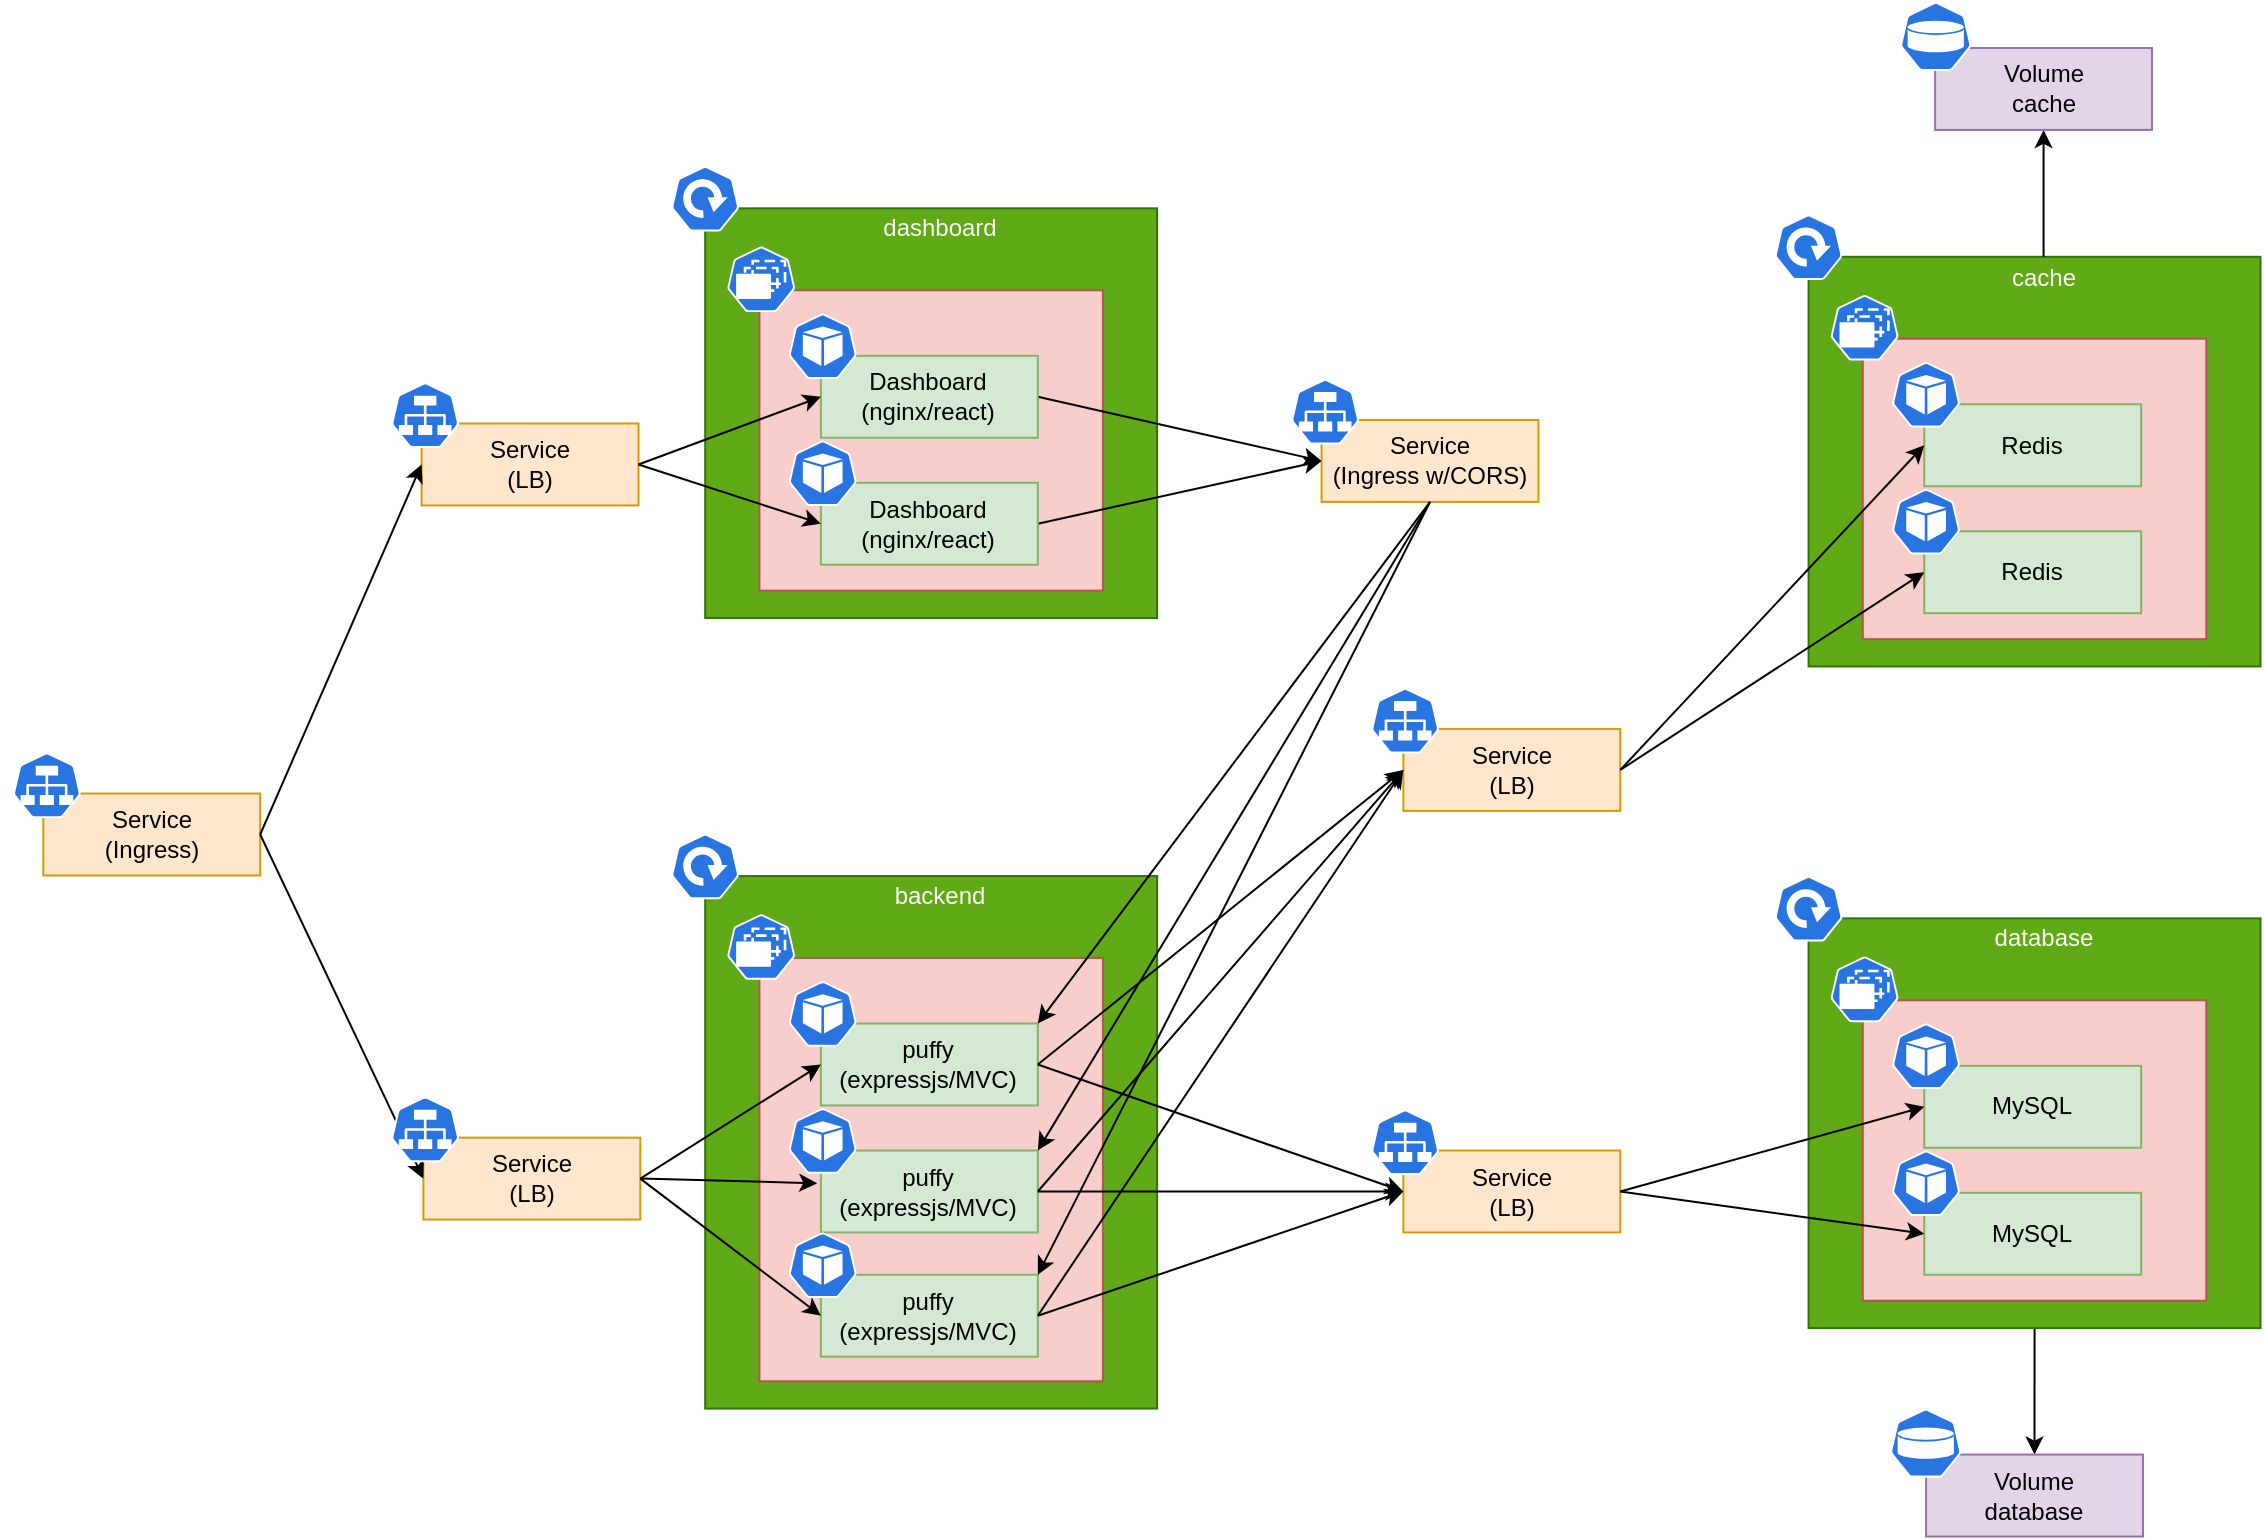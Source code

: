 <mxfile version="18.0.3" type="device"><diagram id="irhEw0uH0GS0nIj7a5ck" name="Page-1"><mxGraphModel dx="2598" dy="2594" grid="1" gridSize="10" guides="1" tooltips="1" connect="1" arrows="1" fold="1" page="1" pageScale="1" pageWidth="1169" pageHeight="827" math="0" shadow="0"><root><mxCell id="0"/><mxCell id="1" parent="0"/><mxCell id="BM_QWDOQMdOMQMFDWKTQ-16" value="" style="rounded=0;whiteSpace=wrap;html=1;fillColor=#60a917;fontColor=#ffffff;strokeColor=#2D7600;" parent="1" vertex="1"><mxGeometry x="-807.4" y="-1195.977" width="225.96" height="266.267" as="geometry"/></mxCell><mxCell id="BM_QWDOQMdOMQMFDWKTQ-15" value="" style="rounded=0;whiteSpace=wrap;html=1;fillColor=#f8cecc;strokeColor=#b85450;" parent="1" vertex="1"><mxGeometry x="-780.284" y="-1155.013" width="171.73" height="211.648" as="geometry"/></mxCell><mxCell id="BM_QWDOQMdOMQMFDWKTQ-1" value="Service&lt;br&gt;(Ingress)" style="rounded=0;whiteSpace=wrap;html=1;fillColor=#ffe6cc;strokeColor=#d79b00;" parent="1" vertex="1"><mxGeometry x="-1138.362" y="-1237.231" width="108.461" height="40.964" as="geometry"/></mxCell><mxCell id="BM_QWDOQMdOMQMFDWKTQ-2" value="" style="sketch=0;html=1;dashed=0;whitespace=wrap;fillColor=#2875E2;strokeColor=#ffffff;points=[[0.005,0.63,0],[0.1,0.2,0],[0.9,0.2,0],[0.5,0,0],[0.995,0.63,0],[0.72,0.99,0],[0.5,1,0],[0.28,0.99,0]];shape=mxgraph.kubernetes.icon;prIcon=svc" parent="1" vertex="1"><mxGeometry x="-1159.15" y="-1257.713" width="45.192" height="32.771" as="geometry"/></mxCell><mxCell id="BM_QWDOQMdOMQMFDWKTQ-3" value="Service&lt;br&gt;(LB)" style="rounded=0;whiteSpace=wrap;html=1;fillColor=#ffe6cc;strokeColor=#d79b00;" parent="1" vertex="1"><mxGeometry x="-948.306" y="-1065.179" width="108.461" height="40.964" as="geometry"/></mxCell><mxCell id="BM_QWDOQMdOMQMFDWKTQ-22" style="edgeStyle=none;rounded=0;orthogonalLoop=1;jettySize=auto;html=1;exitX=1;exitY=0.5;exitDx=0;exitDy=0;entryX=0;entryY=0.5;entryDx=0;entryDy=0;" parent="1" source="BM_QWDOQMdOMQMFDWKTQ-1" target="BM_QWDOQMdOMQMFDWKTQ-3" edge="1"><mxGeometry relative="1" as="geometry"/></mxCell><mxCell id="BM_QWDOQMdOMQMFDWKTQ-4" value="" style="sketch=0;html=1;dashed=0;whitespace=wrap;fillColor=#2875E2;strokeColor=#ffffff;points=[[0.005,0.63,0],[0.1,0.2,0],[0.9,0.2,0],[0.5,0,0],[0.995,0.63,0],[0.72,0.99,0],[0.5,1,0],[0.28,0.99,0]];shape=mxgraph.kubernetes.icon;prIcon=svc" parent="1" vertex="1"><mxGeometry x="-969.998" y="-1085.661" width="45.192" height="32.771" as="geometry"/></mxCell><mxCell id="BM_QWDOQMdOMQMFDWKTQ-5" value="Service&lt;br&gt;(LB)" style="rounded=0;whiteSpace=wrap;html=1;fillColor=#ffe6cc;strokeColor=#d79b00;" parent="1" vertex="1"><mxGeometry x="-949.209" y="-1422.25" width="108.461" height="40.964" as="geometry"/></mxCell><mxCell id="BM_QWDOQMdOMQMFDWKTQ-36" style="edgeStyle=none;rounded=0;orthogonalLoop=1;jettySize=auto;html=1;exitX=1;exitY=0.5;exitDx=0;exitDy=0;entryX=0;entryY=0.5;entryDx=0;entryDy=0;fontColor=#FFFDFA;" parent="1" source="BM_QWDOQMdOMQMFDWKTQ-1" target="BM_QWDOQMdOMQMFDWKTQ-5" edge="1"><mxGeometry relative="1" as="geometry"/></mxCell><mxCell id="BM_QWDOQMdOMQMFDWKTQ-6" value="" style="sketch=0;html=1;dashed=0;whitespace=wrap;fillColor=#2875E2;strokeColor=#ffffff;points=[[0.005,0.63,0],[0.1,0.2,0],[0.9,0.2,0],[0.5,0,0],[0.995,0.63,0],[0.72,0.99,0],[0.5,1,0],[0.28,0.99,0]];shape=mxgraph.kubernetes.icon;prIcon=svc" parent="1" vertex="1"><mxGeometry x="-969.998" y="-1442.732" width="45.192" height="32.771" as="geometry"/></mxCell><mxCell id="BM_QWDOQMdOMQMFDWKTQ-7" value="Service&lt;br&gt;(Ingress w/CORS)" style="rounded=0;whiteSpace=wrap;html=1;fillColor=#ffe6cc;strokeColor=#d79b00;" parent="1" vertex="1"><mxGeometry x="-499.215" y="-1424.01" width="108.461" height="40.964" as="geometry"/></mxCell><mxCell id="BM_QWDOQMdOMQMFDWKTQ-8" value="" style="sketch=0;html=1;dashed=0;whitespace=wrap;fillColor=#2875E2;strokeColor=#ffffff;points=[[0.005,0.63,0],[0.1,0.2,0],[0.9,0.2,0],[0.5,0,0],[0.995,0.63,0],[0.72,0.99,0],[0.5,1,0],[0.28,0.99,0]];shape=mxgraph.kubernetes.icon;prIcon=svc" parent="1" vertex="1"><mxGeometry x="-520.004" y="-1444.492" width="45.192" height="32.771" as="geometry"/></mxCell><mxCell id="BM_QWDOQMdOMQMFDWKTQ-9" value="puffy&lt;br&gt;(expressjs/MVC)" style="rounded=0;whiteSpace=wrap;html=1;fillColor=#d5e8d4;strokeColor=#82b366;" parent="1" vertex="1"><mxGeometry x="-749.554" y="-1122.242" width="108.461" height="40.964" as="geometry"/></mxCell><mxCell id="BM_QWDOQMdOMQMFDWKTQ-19" style="rounded=0;orthogonalLoop=1;jettySize=auto;html=1;exitX=1;exitY=0.5;exitDx=0;exitDy=0;entryX=0;entryY=0.5;entryDx=0;entryDy=0;" parent="1" source="BM_QWDOQMdOMQMFDWKTQ-3" target="BM_QWDOQMdOMQMFDWKTQ-9" edge="1"><mxGeometry relative="1" as="geometry"/></mxCell><mxCell id="BM_QWDOQMdOMQMFDWKTQ-44" style="edgeStyle=none;rounded=0;orthogonalLoop=1;jettySize=auto;html=1;exitX=0.5;exitY=1;exitDx=0;exitDy=0;entryX=1;entryY=0;entryDx=0;entryDy=0;fontColor=#FFFDFA;" parent="1" source="BM_QWDOQMdOMQMFDWKTQ-7" target="BM_QWDOQMdOMQMFDWKTQ-9" edge="1"><mxGeometry relative="1" as="geometry"/></mxCell><mxCell id="BM_QWDOQMdOMQMFDWKTQ-10" value="" style="sketch=0;html=1;dashed=0;whitespace=wrap;fillColor=#2875E2;strokeColor=#ffffff;points=[[0.005,0.63,0],[0.1,0.2,0],[0.9,0.2,0],[0.5,0,0],[0.995,0.63,0],[0.72,0.99,0],[0.5,1,0],[0.28,0.99,0]];shape=mxgraph.kubernetes.icon;prIcon=pod" parent="1" vertex="1"><mxGeometry x="-771.246" y="-1143.406" width="45.192" height="32.771" as="geometry"/></mxCell><mxCell id="BM_QWDOQMdOMQMFDWKTQ-11" value="puffy&lt;br&gt;(expressjs/MVC)" style="rounded=0;whiteSpace=wrap;html=1;fillColor=#d5e8d4;strokeColor=#82b366;" parent="1" vertex="1"><mxGeometry x="-749.554" y="-1058.747" width="108.461" height="40.964" as="geometry"/></mxCell><mxCell id="BM_QWDOQMdOMQMFDWKTQ-20" style="edgeStyle=none;rounded=0;orthogonalLoop=1;jettySize=auto;html=1;exitX=1;exitY=0.5;exitDx=0;exitDy=0;entryX=-0.017;entryY=0.4;entryDx=0;entryDy=0;entryPerimeter=0;" parent="1" source="BM_QWDOQMdOMQMFDWKTQ-3" target="BM_QWDOQMdOMQMFDWKTQ-11" edge="1"><mxGeometry relative="1" as="geometry"/></mxCell><mxCell id="BM_QWDOQMdOMQMFDWKTQ-45" style="edgeStyle=none;rounded=0;orthogonalLoop=1;jettySize=auto;html=1;exitX=0.5;exitY=1;exitDx=0;exitDy=0;entryX=1;entryY=0;entryDx=0;entryDy=0;fontColor=#FFFDFA;" parent="1" source="BM_QWDOQMdOMQMFDWKTQ-7" target="BM_QWDOQMdOMQMFDWKTQ-11" edge="1"><mxGeometry relative="1" as="geometry"/></mxCell><mxCell id="BM_QWDOQMdOMQMFDWKTQ-12" value="" style="sketch=0;html=1;dashed=0;whitespace=wrap;fillColor=#2875E2;strokeColor=#ffffff;points=[[0.005,0.63,0],[0.1,0.2,0],[0.9,0.2,0],[0.5,0,0],[0.995,0.63,0],[0.72,0.99,0],[0.5,1,0],[0.28,0.99,0]];shape=mxgraph.kubernetes.icon;prIcon=pod" parent="1" vertex="1"><mxGeometry x="-771.246" y="-1079.912" width="45.192" height="32.771" as="geometry"/></mxCell><mxCell id="BM_QWDOQMdOMQMFDWKTQ-13" value="puffy&lt;br&gt;(expressjs/MVC)" style="rounded=0;whiteSpace=wrap;html=1;fillColor=#d5e8d4;strokeColor=#82b366;" parent="1" vertex="1"><mxGeometry x="-749.554" y="-996.618" width="108.461" height="40.964" as="geometry"/></mxCell><mxCell id="BM_QWDOQMdOMQMFDWKTQ-21" style="edgeStyle=none;rounded=0;orthogonalLoop=1;jettySize=auto;html=1;exitX=1;exitY=0.5;exitDx=0;exitDy=0;entryX=0;entryY=0.5;entryDx=0;entryDy=0;" parent="1" source="BM_QWDOQMdOMQMFDWKTQ-3" target="BM_QWDOQMdOMQMFDWKTQ-13" edge="1"><mxGeometry relative="1" as="geometry"/></mxCell><mxCell id="BM_QWDOQMdOMQMFDWKTQ-48" style="edgeStyle=none;rounded=0;orthogonalLoop=1;jettySize=auto;html=1;exitX=0.5;exitY=1;exitDx=0;exitDy=0;entryX=1;entryY=0;entryDx=0;entryDy=0;fontColor=#FFFDFA;" parent="1" source="BM_QWDOQMdOMQMFDWKTQ-7" target="BM_QWDOQMdOMQMFDWKTQ-13" edge="1"><mxGeometry relative="1" as="geometry"/></mxCell><mxCell id="BM_QWDOQMdOMQMFDWKTQ-14" value="" style="sketch=0;html=1;dashed=0;whitespace=wrap;fillColor=#2875E2;strokeColor=#ffffff;points=[[0.005,0.63,0],[0.1,0.2,0],[0.9,0.2,0],[0.5,0,0],[0.995,0.63,0],[0.72,0.99,0],[0.5,1,0],[0.28,0.99,0]];shape=mxgraph.kubernetes.icon;prIcon=pod" parent="1" vertex="1"><mxGeometry x="-771.246" y="-1017.783" width="45.192" height="32.771" as="geometry"/></mxCell><mxCell id="BM_QWDOQMdOMQMFDWKTQ-17" value="" style="sketch=0;html=1;dashed=0;whitespace=wrap;fillColor=#2875E2;strokeColor=#ffffff;points=[[0.005,0.63,0],[0.1,0.2,0],[0.9,0.2,0],[0.5,0,0],[0.995,0.63,0],[0.72,0.99,0],[0.5,1,0],[0.28,0.99,0]];shape=mxgraph.kubernetes.icon;prIcon=deploy" parent="1" vertex="1"><mxGeometry x="-829.995" y="-1217.142" width="45.192" height="32.771" as="geometry"/></mxCell><mxCell id="BM_QWDOQMdOMQMFDWKTQ-18" value="" style="sketch=0;html=1;dashed=0;whitespace=wrap;fillColor=#2875E2;strokeColor=#ffffff;points=[[0.005,0.63,0],[0.1,0.2,0],[0.9,0.2,0],[0.5,0,0],[0.995,0.63,0],[0.72,0.99,0],[0.5,1,0],[0.28,0.99,0]];shape=mxgraph.kubernetes.icon;prIcon=rs" parent="1" vertex="1"><mxGeometry x="-801.976" y="-1176.861" width="45.192" height="32.771" as="geometry"/></mxCell><mxCell id="BM_QWDOQMdOMQMFDWKTQ-24" value="backend" style="text;html=1;align=center;verticalAlign=middle;whiteSpace=wrap;rounded=0;fontColor=#FFFDFA;" parent="1" vertex="1"><mxGeometry x="-717.016" y="-1195.977" width="54.23" height="20.482" as="geometry"/></mxCell><mxCell id="BM_QWDOQMdOMQMFDWKTQ-25" value="" style="rounded=0;whiteSpace=wrap;html=1;fillColor=#60a917;fontColor=#ffffff;strokeColor=#2D7600;" parent="1" vertex="1"><mxGeometry x="-807.4" y="-1529.835" width="225.96" height="204.821" as="geometry"/></mxCell><mxCell id="BM_QWDOQMdOMQMFDWKTQ-26" value="" style="rounded=0;whiteSpace=wrap;html=1;fillColor=#f8cecc;strokeColor=#b85450;" parent="1" vertex="1"><mxGeometry x="-780.284" y="-1488.871" width="171.73" height="150.202" as="geometry"/></mxCell><mxCell id="BM_QWDOQMdOMQMFDWKTQ-39" style="edgeStyle=none;rounded=0;orthogonalLoop=1;jettySize=auto;html=1;exitX=1;exitY=0.5;exitDx=0;exitDy=0;entryX=0;entryY=0.5;entryDx=0;entryDy=0;fontColor=#FFFDFA;" parent="1" source="BM_QWDOQMdOMQMFDWKTQ-27" target="BM_QWDOQMdOMQMFDWKTQ-7" edge="1"><mxGeometry relative="1" as="geometry"/></mxCell><mxCell id="BM_QWDOQMdOMQMFDWKTQ-27" value="Dashboard&lt;br&gt;(nginx/react)" style="rounded=0;whiteSpace=wrap;html=1;fillColor=#d5e8d4;strokeColor=#82b366;" parent="1" vertex="1"><mxGeometry x="-749.554" y="-1456.1" width="108.461" height="40.964" as="geometry"/></mxCell><mxCell id="BM_QWDOQMdOMQMFDWKTQ-28" value="" style="sketch=0;html=1;dashed=0;whitespace=wrap;fillColor=#2875E2;strokeColor=#ffffff;points=[[0.005,0.63,0],[0.1,0.2,0],[0.9,0.2,0],[0.5,0,0],[0.995,0.63,0],[0.72,0.99,0],[0.5,1,0],[0.28,0.99,0]];shape=mxgraph.kubernetes.icon;prIcon=pod" parent="1" vertex="1"><mxGeometry x="-771.246" y="-1477.264" width="45.192" height="32.771" as="geometry"/></mxCell><mxCell id="BM_QWDOQMdOMQMFDWKTQ-41" style="edgeStyle=none;rounded=0;orthogonalLoop=1;jettySize=auto;html=1;exitX=1;exitY=0.5;exitDx=0;exitDy=0;entryX=0;entryY=0.5;entryDx=0;entryDy=0;fontColor=#FFFDFA;" parent="1" source="BM_QWDOQMdOMQMFDWKTQ-29" target="BM_QWDOQMdOMQMFDWKTQ-7" edge="1"><mxGeometry relative="1" as="geometry"/></mxCell><mxCell id="BM_QWDOQMdOMQMFDWKTQ-29" value="Dashboard&lt;br&gt;(nginx/react)" style="rounded=0;whiteSpace=wrap;html=1;fillColor=#d5e8d4;strokeColor=#82b366;" parent="1" vertex="1"><mxGeometry x="-749.554" y="-1392.605" width="108.461" height="40.964" as="geometry"/></mxCell><mxCell id="BM_QWDOQMdOMQMFDWKTQ-30" value="" style="sketch=0;html=1;dashed=0;whitespace=wrap;fillColor=#2875E2;strokeColor=#ffffff;points=[[0.005,0.63,0],[0.1,0.2,0],[0.9,0.2,0],[0.5,0,0],[0.995,0.63,0],[0.72,0.99,0],[0.5,1,0],[0.28,0.99,0]];shape=mxgraph.kubernetes.icon;prIcon=pod" parent="1" vertex="1"><mxGeometry x="-771.246" y="-1413.77" width="45.192" height="32.771" as="geometry"/></mxCell><mxCell id="BM_QWDOQMdOMQMFDWKTQ-33" value="" style="sketch=0;html=1;dashed=0;whitespace=wrap;fillColor=#2875E2;strokeColor=#ffffff;points=[[0.005,0.63,0],[0.1,0.2,0],[0.9,0.2,0],[0.5,0,0],[0.995,0.63,0],[0.72,0.99,0],[0.5,1,0],[0.28,0.99,0]];shape=mxgraph.kubernetes.icon;prIcon=deploy" parent="1" vertex="1"><mxGeometry x="-829.995" y="-1551" width="45.192" height="32.771" as="geometry"/></mxCell><mxCell id="BM_QWDOQMdOMQMFDWKTQ-34" value="" style="sketch=0;html=1;dashed=0;whitespace=wrap;fillColor=#2875E2;strokeColor=#ffffff;points=[[0.005,0.63,0],[0.1,0.2,0],[0.9,0.2,0],[0.5,0,0],[0.995,0.63,0],[0.72,0.99,0],[0.5,1,0],[0.28,0.99,0]];shape=mxgraph.kubernetes.icon;prIcon=rs" parent="1" vertex="1"><mxGeometry x="-801.976" y="-1510.719" width="45.192" height="32.771" as="geometry"/></mxCell><mxCell id="BM_QWDOQMdOMQMFDWKTQ-35" value="dashboard" style="text;html=1;align=center;verticalAlign=middle;whiteSpace=wrap;rounded=0;fontColor=#FFFDFA;" parent="1" vertex="1"><mxGeometry x="-717.016" y="-1529.835" width="54.23" height="20.482" as="geometry"/></mxCell><mxCell id="BM_QWDOQMdOMQMFDWKTQ-42" style="edgeStyle=none;rounded=0;orthogonalLoop=1;jettySize=auto;html=1;exitX=1;exitY=0.5;exitDx=0;exitDy=0;entryX=0;entryY=0.5;entryDx=0;entryDy=0;fontColor=#FFFDFA;" parent="1" source="BM_QWDOQMdOMQMFDWKTQ-5" target="BM_QWDOQMdOMQMFDWKTQ-27" edge="1"><mxGeometry relative="1" as="geometry"/></mxCell><mxCell id="BM_QWDOQMdOMQMFDWKTQ-43" style="edgeStyle=none;rounded=0;orthogonalLoop=1;jettySize=auto;html=1;exitX=1;exitY=0.5;exitDx=0;exitDy=0;entryX=0;entryY=0.5;entryDx=0;entryDy=0;fontColor=#FFFDFA;" parent="1" source="BM_QWDOQMdOMQMFDWKTQ-5" target="BM_QWDOQMdOMQMFDWKTQ-29" edge="1"><mxGeometry relative="1" as="geometry"/></mxCell><mxCell id="BM_QWDOQMdOMQMFDWKTQ-49" value="Service&lt;br&gt;(LB)" style="rounded=0;whiteSpace=wrap;html=1;fillColor=#ffe6cc;strokeColor=#d79b00;" parent="1" vertex="1"><mxGeometry x="-458.311" y="-1058.746" width="108.461" height="40.964" as="geometry"/></mxCell><mxCell id="BM_QWDOQMdOMQMFDWKTQ-54" style="edgeStyle=none;rounded=0;orthogonalLoop=1;jettySize=auto;html=1;exitX=1;exitY=0.5;exitDx=0;exitDy=0;entryX=0;entryY=0.5;entryDx=0;entryDy=0;fontColor=#FFFDFA;" parent="1" source="BM_QWDOQMdOMQMFDWKTQ-9" target="BM_QWDOQMdOMQMFDWKTQ-49" edge="1"><mxGeometry relative="1" as="geometry"/></mxCell><mxCell id="BM_QWDOQMdOMQMFDWKTQ-56" style="edgeStyle=none;rounded=0;orthogonalLoop=1;jettySize=auto;html=1;exitX=1;exitY=0.5;exitDx=0;exitDy=0;fontColor=#FFFDFA;entryX=0;entryY=0.5;entryDx=0;entryDy=0;" parent="1" source="BM_QWDOQMdOMQMFDWKTQ-11" target="BM_QWDOQMdOMQMFDWKTQ-49" edge="1"><mxGeometry relative="1" as="geometry"><mxPoint x="-119.735" y="-950.482" as="targetPoint"/></mxGeometry></mxCell><mxCell id="BM_QWDOQMdOMQMFDWKTQ-58" style="edgeStyle=none;rounded=0;orthogonalLoop=1;jettySize=auto;html=1;exitX=1;exitY=0.5;exitDx=0;exitDy=0;entryX=0;entryY=0.5;entryDx=0;entryDy=0;fontColor=#FFFDFA;" parent="1" source="BM_QWDOQMdOMQMFDWKTQ-13" target="BM_QWDOQMdOMQMFDWKTQ-49" edge="1"><mxGeometry relative="1" as="geometry"/></mxCell><mxCell id="BM_QWDOQMdOMQMFDWKTQ-50" value="" style="sketch=0;html=1;dashed=0;whitespace=wrap;fillColor=#2875E2;strokeColor=#ffffff;points=[[0.005,0.63,0],[0.1,0.2,0],[0.9,0.2,0],[0.5,0,0],[0.995,0.63,0],[0.72,0.99,0],[0.5,1,0],[0.28,0.99,0]];shape=mxgraph.kubernetes.icon;prIcon=svc" parent="1" vertex="1"><mxGeometry x="-480.003" y="-1079.228" width="45.192" height="32.771" as="geometry"/></mxCell><mxCell id="BM_QWDOQMdOMQMFDWKTQ-51" value="Service&lt;br&gt;(LB)" style="rounded=0;whiteSpace=wrap;html=1;fillColor=#ffe6cc;strokeColor=#d79b00;" parent="1" vertex="1"><mxGeometry x="-458.311" y="-1269.518" width="108.461" height="40.964" as="geometry"/></mxCell><mxCell id="BM_QWDOQMdOMQMFDWKTQ-53" style="edgeStyle=none;rounded=0;orthogonalLoop=1;jettySize=auto;html=1;exitX=1;exitY=0.5;exitDx=0;exitDy=0;entryX=0;entryY=0.5;entryDx=0;entryDy=0;fontColor=#FFFDFA;" parent="1" source="BM_QWDOQMdOMQMFDWKTQ-9" target="BM_QWDOQMdOMQMFDWKTQ-51" edge="1"><mxGeometry relative="1" as="geometry"/></mxCell><mxCell id="BM_QWDOQMdOMQMFDWKTQ-52" value="" style="sketch=0;html=1;dashed=0;whitespace=wrap;fillColor=#2875E2;strokeColor=#ffffff;points=[[0.005,0.63,0],[0.1,0.2,0],[0.9,0.2,0],[0.5,0,0],[0.995,0.63,0],[0.72,0.99,0],[0.5,1,0],[0.28,0.99,0]];shape=mxgraph.kubernetes.icon;prIcon=svc" parent="1" vertex="1"><mxGeometry x="-480.003" y="-1290.0" width="45.192" height="32.771" as="geometry"/></mxCell><mxCell id="BM_QWDOQMdOMQMFDWKTQ-55" style="edgeStyle=none;rounded=0;orthogonalLoop=1;jettySize=auto;html=1;exitX=1;exitY=0.5;exitDx=0;exitDy=0;fontColor=#FFFDFA;entryX=0;entryY=0.5;entryDx=0;entryDy=0;" parent="1" source="BM_QWDOQMdOMQMFDWKTQ-11" target="BM_QWDOQMdOMQMFDWKTQ-51" edge="1"><mxGeometry relative="1" as="geometry"><mxPoint x="-164.927" y="-1093.857" as="targetPoint"/></mxGeometry></mxCell><mxCell id="BM_QWDOQMdOMQMFDWKTQ-57" style="edgeStyle=none;rounded=0;orthogonalLoop=1;jettySize=auto;html=1;exitX=1;exitY=0.5;exitDx=0;exitDy=0;entryX=0;entryY=0.5;entryDx=0;entryDy=0;fontColor=#FFFDFA;" parent="1" source="BM_QWDOQMdOMQMFDWKTQ-13" target="BM_QWDOQMdOMQMFDWKTQ-51" edge="1"><mxGeometry relative="1" as="geometry"/></mxCell><mxCell id="BM_QWDOQMdOMQMFDWKTQ-62" value="" style="rounded=0;whiteSpace=wrap;html=1;fillColor=#60a917;fontColor=#ffffff;strokeColor=#2D7600;" parent="1" vertex="1"><mxGeometry x="-255.71" y="-1505.595" width="225.96" height="204.821" as="geometry"/></mxCell><mxCell id="BM_QWDOQMdOMQMFDWKTQ-63" value="" style="rounded=0;whiteSpace=wrap;html=1;fillColor=#f8cecc;strokeColor=#b85450;" parent="1" vertex="1"><mxGeometry x="-228.594" y="-1464.631" width="171.73" height="150.202" as="geometry"/></mxCell><mxCell id="BM_QWDOQMdOMQMFDWKTQ-64" value="Redis" style="rounded=0;whiteSpace=wrap;html=1;fillColor=#d5e8d4;strokeColor=#82b366;" parent="1" vertex="1"><mxGeometry x="-197.864" y="-1431.86" width="108.461" height="40.964" as="geometry"/></mxCell><mxCell id="BM_QWDOQMdOMQMFDWKTQ-65" value="" style="sketch=0;html=1;dashed=0;whitespace=wrap;fillColor=#2875E2;strokeColor=#ffffff;points=[[0.005,0.63,0],[0.1,0.2,0],[0.9,0.2,0],[0.5,0,0],[0.995,0.63,0],[0.72,0.99,0],[0.5,1,0],[0.28,0.99,0]];shape=mxgraph.kubernetes.icon;prIcon=pod" parent="1" vertex="1"><mxGeometry x="-219.556" y="-1453.024" width="45.192" height="32.771" as="geometry"/></mxCell><mxCell id="BM_QWDOQMdOMQMFDWKTQ-66" value="Redis" style="rounded=0;whiteSpace=wrap;html=1;fillColor=#d5e8d4;strokeColor=#82b366;" parent="1" vertex="1"><mxGeometry x="-197.864" y="-1368.365" width="108.461" height="40.964" as="geometry"/></mxCell><mxCell id="BM_QWDOQMdOMQMFDWKTQ-67" value="" style="sketch=0;html=1;dashed=0;whitespace=wrap;fillColor=#2875E2;strokeColor=#ffffff;points=[[0.005,0.63,0],[0.1,0.2,0],[0.9,0.2,0],[0.5,0,0],[0.995,0.63,0],[0.72,0.99,0],[0.5,1,0],[0.28,0.99,0]];shape=mxgraph.kubernetes.icon;prIcon=pod" parent="1" vertex="1"><mxGeometry x="-219.556" y="-1389.53" width="45.192" height="32.771" as="geometry"/></mxCell><mxCell id="BM_QWDOQMdOMQMFDWKTQ-68" value="" style="sketch=0;html=1;dashed=0;whitespace=wrap;fillColor=#2875E2;strokeColor=#ffffff;points=[[0.005,0.63,0],[0.1,0.2,0],[0.9,0.2,0],[0.5,0,0],[0.995,0.63,0],[0.72,0.99,0],[0.5,1,0],[0.28,0.99,0]];shape=mxgraph.kubernetes.icon;prIcon=deploy" parent="1" vertex="1"><mxGeometry x="-278.305" y="-1526.76" width="45.192" height="32.771" as="geometry"/></mxCell><mxCell id="BM_QWDOQMdOMQMFDWKTQ-69" value="" style="sketch=0;html=1;dashed=0;whitespace=wrap;fillColor=#2875E2;strokeColor=#ffffff;points=[[0.005,0.63,0],[0.1,0.2,0],[0.9,0.2,0],[0.5,0,0],[0.995,0.63,0],[0.72,0.99,0],[0.5,1,0],[0.28,0.99,0]];shape=mxgraph.kubernetes.icon;prIcon=rs" parent="1" vertex="1"><mxGeometry x="-250.286" y="-1486.479" width="45.192" height="32.771" as="geometry"/></mxCell><mxCell id="SvnxzPxiiQqT2bgkbv9l-8" style="edgeStyle=orthogonalEdgeStyle;rounded=0;orthogonalLoop=1;jettySize=auto;html=1;exitX=0.5;exitY=0;exitDx=0;exitDy=0;entryX=0.5;entryY=1;entryDx=0;entryDy=0;" edge="1" parent="1" source="BM_QWDOQMdOMQMFDWKTQ-70" target="SvnxzPxiiQqT2bgkbv9l-7"><mxGeometry relative="1" as="geometry"/></mxCell><mxCell id="BM_QWDOQMdOMQMFDWKTQ-70" value="cache" style="text;html=1;align=center;verticalAlign=middle;whiteSpace=wrap;rounded=0;fontColor=#FFFDFA;" parent="1" vertex="1"><mxGeometry x="-165.326" y="-1505.595" width="54.23" height="20.482" as="geometry"/></mxCell><mxCell id="SvnxzPxiiQqT2bgkbv9l-11" style="edgeStyle=orthogonalEdgeStyle;rounded=0;orthogonalLoop=1;jettySize=auto;html=1;exitX=0.5;exitY=1;exitDx=0;exitDy=0;entryX=0.5;entryY=0;entryDx=0;entryDy=0;" edge="1" parent="1" source="BM_QWDOQMdOMQMFDWKTQ-71" target="SvnxzPxiiQqT2bgkbv9l-9"><mxGeometry relative="1" as="geometry"/></mxCell><mxCell id="BM_QWDOQMdOMQMFDWKTQ-71" value="" style="rounded=0;whiteSpace=wrap;html=1;fillColor=#60a917;fontColor=#ffffff;strokeColor=#2D7600;" parent="1" vertex="1"><mxGeometry x="-255.71" y="-1174.815" width="225.96" height="204.821" as="geometry"/></mxCell><mxCell id="BM_QWDOQMdOMQMFDWKTQ-72" value="" style="rounded=0;whiteSpace=wrap;html=1;fillColor=#f8cecc;strokeColor=#b85450;" parent="1" vertex="1"><mxGeometry x="-228.594" y="-1133.851" width="171.73" height="150.202" as="geometry"/></mxCell><mxCell id="BM_QWDOQMdOMQMFDWKTQ-73" value="MySQL" style="rounded=0;whiteSpace=wrap;html=1;fillColor=#d5e8d4;strokeColor=#82b366;" parent="1" vertex="1"><mxGeometry x="-197.864" y="-1101.08" width="108.461" height="40.964" as="geometry"/></mxCell><mxCell id="BM_QWDOQMdOMQMFDWKTQ-74" value="" style="sketch=0;html=1;dashed=0;whitespace=wrap;fillColor=#2875E2;strokeColor=#ffffff;points=[[0.005,0.63,0],[0.1,0.2,0],[0.9,0.2,0],[0.5,0,0],[0.995,0.63,0],[0.72,0.99,0],[0.5,1,0],[0.28,0.99,0]];shape=mxgraph.kubernetes.icon;prIcon=pod" parent="1" vertex="1"><mxGeometry x="-219.556" y="-1122.244" width="45.192" height="32.771" as="geometry"/></mxCell><mxCell id="BM_QWDOQMdOMQMFDWKTQ-75" value="MySQL" style="rounded=0;whiteSpace=wrap;html=1;fillColor=#d5e8d4;strokeColor=#82b366;" parent="1" vertex="1"><mxGeometry x="-197.864" y="-1037.585" width="108.461" height="40.964" as="geometry"/></mxCell><mxCell id="BM_QWDOQMdOMQMFDWKTQ-76" value="" style="sketch=0;html=1;dashed=0;whitespace=wrap;fillColor=#2875E2;strokeColor=#ffffff;points=[[0.005,0.63,0],[0.1,0.2,0],[0.9,0.2,0],[0.5,0,0],[0.995,0.63,0],[0.72,0.99,0],[0.5,1,0],[0.28,0.99,0]];shape=mxgraph.kubernetes.icon;prIcon=pod" parent="1" vertex="1"><mxGeometry x="-219.556" y="-1058.75" width="45.192" height="32.771" as="geometry"/></mxCell><mxCell id="BM_QWDOQMdOMQMFDWKTQ-77" value="" style="sketch=0;html=1;dashed=0;whitespace=wrap;fillColor=#2875E2;strokeColor=#ffffff;points=[[0.005,0.63,0],[0.1,0.2,0],[0.9,0.2,0],[0.5,0,0],[0.995,0.63,0],[0.72,0.99,0],[0.5,1,0],[0.28,0.99,0]];shape=mxgraph.kubernetes.icon;prIcon=deploy" parent="1" vertex="1"><mxGeometry x="-278.305" y="-1195.98" width="45.192" height="32.771" as="geometry"/></mxCell><mxCell id="BM_QWDOQMdOMQMFDWKTQ-78" value="" style="sketch=0;html=1;dashed=0;whitespace=wrap;fillColor=#2875E2;strokeColor=#ffffff;points=[[0.005,0.63,0],[0.1,0.2,0],[0.9,0.2,0],[0.5,0,0],[0.995,0.63,0],[0.72,0.99,0],[0.5,1,0],[0.28,0.99,0]];shape=mxgraph.kubernetes.icon;prIcon=rs" parent="1" vertex="1"><mxGeometry x="-250.286" y="-1155.699" width="45.192" height="32.771" as="geometry"/></mxCell><mxCell id="BM_QWDOQMdOMQMFDWKTQ-79" value="database" style="text;html=1;align=center;verticalAlign=middle;whiteSpace=wrap;rounded=0;fontColor=#FFFDFA;" parent="1" vertex="1"><mxGeometry x="-165.326" y="-1174.815" width="54.23" height="20.482" as="geometry"/></mxCell><mxCell id="BM_QWDOQMdOMQMFDWKTQ-80" style="edgeStyle=none;rounded=0;orthogonalLoop=1;jettySize=auto;html=1;exitX=1;exitY=0.5;exitDx=0;exitDy=0;entryX=0;entryY=0.5;entryDx=0;entryDy=0;fontColor=#FFFDFA;" parent="1" source="BM_QWDOQMdOMQMFDWKTQ-51" target="BM_QWDOQMdOMQMFDWKTQ-64" edge="1"><mxGeometry relative="1" as="geometry"/></mxCell><mxCell id="BM_QWDOQMdOMQMFDWKTQ-81" style="edgeStyle=none;rounded=0;orthogonalLoop=1;jettySize=auto;html=1;exitX=1;exitY=0.5;exitDx=0;exitDy=0;entryX=0;entryY=0.5;entryDx=0;entryDy=0;fontColor=#FFFDFA;" parent="1" source="BM_QWDOQMdOMQMFDWKTQ-51" target="BM_QWDOQMdOMQMFDWKTQ-66" edge="1"><mxGeometry relative="1" as="geometry"/></mxCell><mxCell id="BM_QWDOQMdOMQMFDWKTQ-82" style="edgeStyle=none;rounded=0;orthogonalLoop=1;jettySize=auto;html=1;exitX=1;exitY=0.5;exitDx=0;exitDy=0;entryX=0;entryY=0.5;entryDx=0;entryDy=0;fontColor=#FFFDFA;" parent="1" source="BM_QWDOQMdOMQMFDWKTQ-49" target="BM_QWDOQMdOMQMFDWKTQ-73" edge="1"><mxGeometry relative="1" as="geometry"/></mxCell><mxCell id="BM_QWDOQMdOMQMFDWKTQ-83" style="edgeStyle=none;rounded=0;orthogonalLoop=1;jettySize=auto;html=1;exitX=1;exitY=0.5;exitDx=0;exitDy=0;entryX=0;entryY=0.5;entryDx=0;entryDy=0;fontColor=#FFFDFA;" parent="1" source="BM_QWDOQMdOMQMFDWKTQ-49" target="BM_QWDOQMdOMQMFDWKTQ-75" edge="1"><mxGeometry relative="1" as="geometry"/></mxCell><mxCell id="SvnxzPxiiQqT2bgkbv9l-7" value="Volume&lt;br&gt;cache" style="rounded=0;whiteSpace=wrap;html=1;fillColor=#e1d5e7;strokeColor=#9673a6;" vertex="1" parent="1"><mxGeometry x="-192.444" y="-1610.0" width="108.461" height="40.964" as="geometry"/></mxCell><mxCell id="SvnxzPxiiQqT2bgkbv9l-6" value="" style="sketch=0;html=1;dashed=0;whitespace=wrap;fillColor=#2875E2;strokeColor=#ffffff;points=[[0.005,0.63,0],[0.1,0.2,0],[0.9,0.2,0],[0.5,0,0],[0.995,0.63,0],[0.72,0.99,0],[0.5,1,0],[0.28,0.99,0]];shape=mxgraph.kubernetes.icon;prIcon=vol" vertex="1" parent="1"><mxGeometry x="-215.56" y="-1633" width="46.89" height="34.54" as="geometry"/></mxCell><mxCell id="SvnxzPxiiQqT2bgkbv9l-9" value="Volume&lt;br&gt;database" style="rounded=0;whiteSpace=wrap;html=1;fillColor=#e1d5e7;strokeColor=#9673a6;" vertex="1" parent="1"><mxGeometry x="-196.964" y="-906.71" width="108.461" height="40.964" as="geometry"/></mxCell><mxCell id="SvnxzPxiiQqT2bgkbv9l-10" value="" style="sketch=0;html=1;dashed=0;whitespace=wrap;fillColor=#2875E2;strokeColor=#ffffff;points=[[0.005,0.63,0],[0.1,0.2,0],[0.9,0.2,0],[0.5,0,0],[0.995,0.63,0],[0.72,0.99,0],[0.5,1,0],[0.28,0.99,0]];shape=mxgraph.kubernetes.icon;prIcon=vol" vertex="1" parent="1"><mxGeometry x="-220.56" y="-929.71" width="46.89" height="34.54" as="geometry"/></mxCell></root></mxGraphModel></diagram></mxfile>